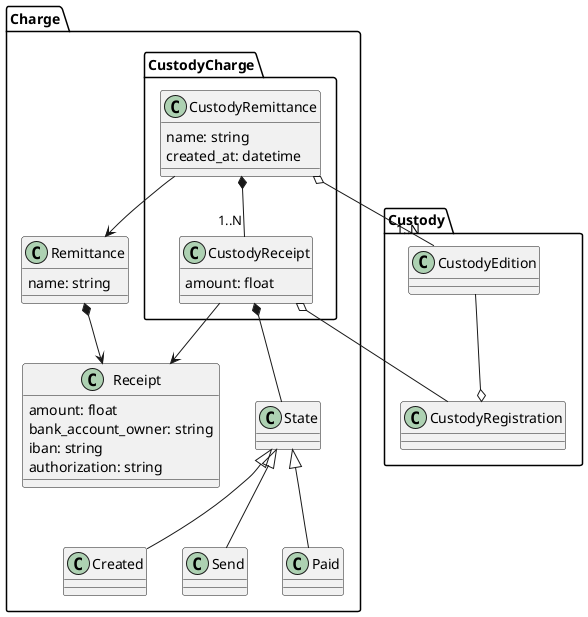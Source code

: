 @startuml
package Charge{
    package CustodyCharge{
        class CustodyRemittance{
            name: string
            created_at: datetime
        }
        class CustodyReceipt {
            amount: float
        }
    }

    class State
    class Created
    class Send
    class Paid
    State <|-- Created
    State <|-- Send
    State <|-- Paid

    class Remittance {
        name: string
    }
    class Receipt {
        amount: float
        bank_account_owner: string
        iban: string
        authorization: string
    }

    Remittance *--> Receipt

    CustodyReceipt --> Receipt
    CustodyRemittance --> Remittance

    CustodyReceipt *-- State
    CustodyRemittance *-- "1..N" CustodyReceipt
}

package Custody{
    class CustodyEdition
    class CustodyRegistration
}
CustodyRemittance o-- "1..N" CustodyEdition
CustodyReceipt o-- CustodyRegistration
CustodyEdition --o CustodyRegistration
@enduml
